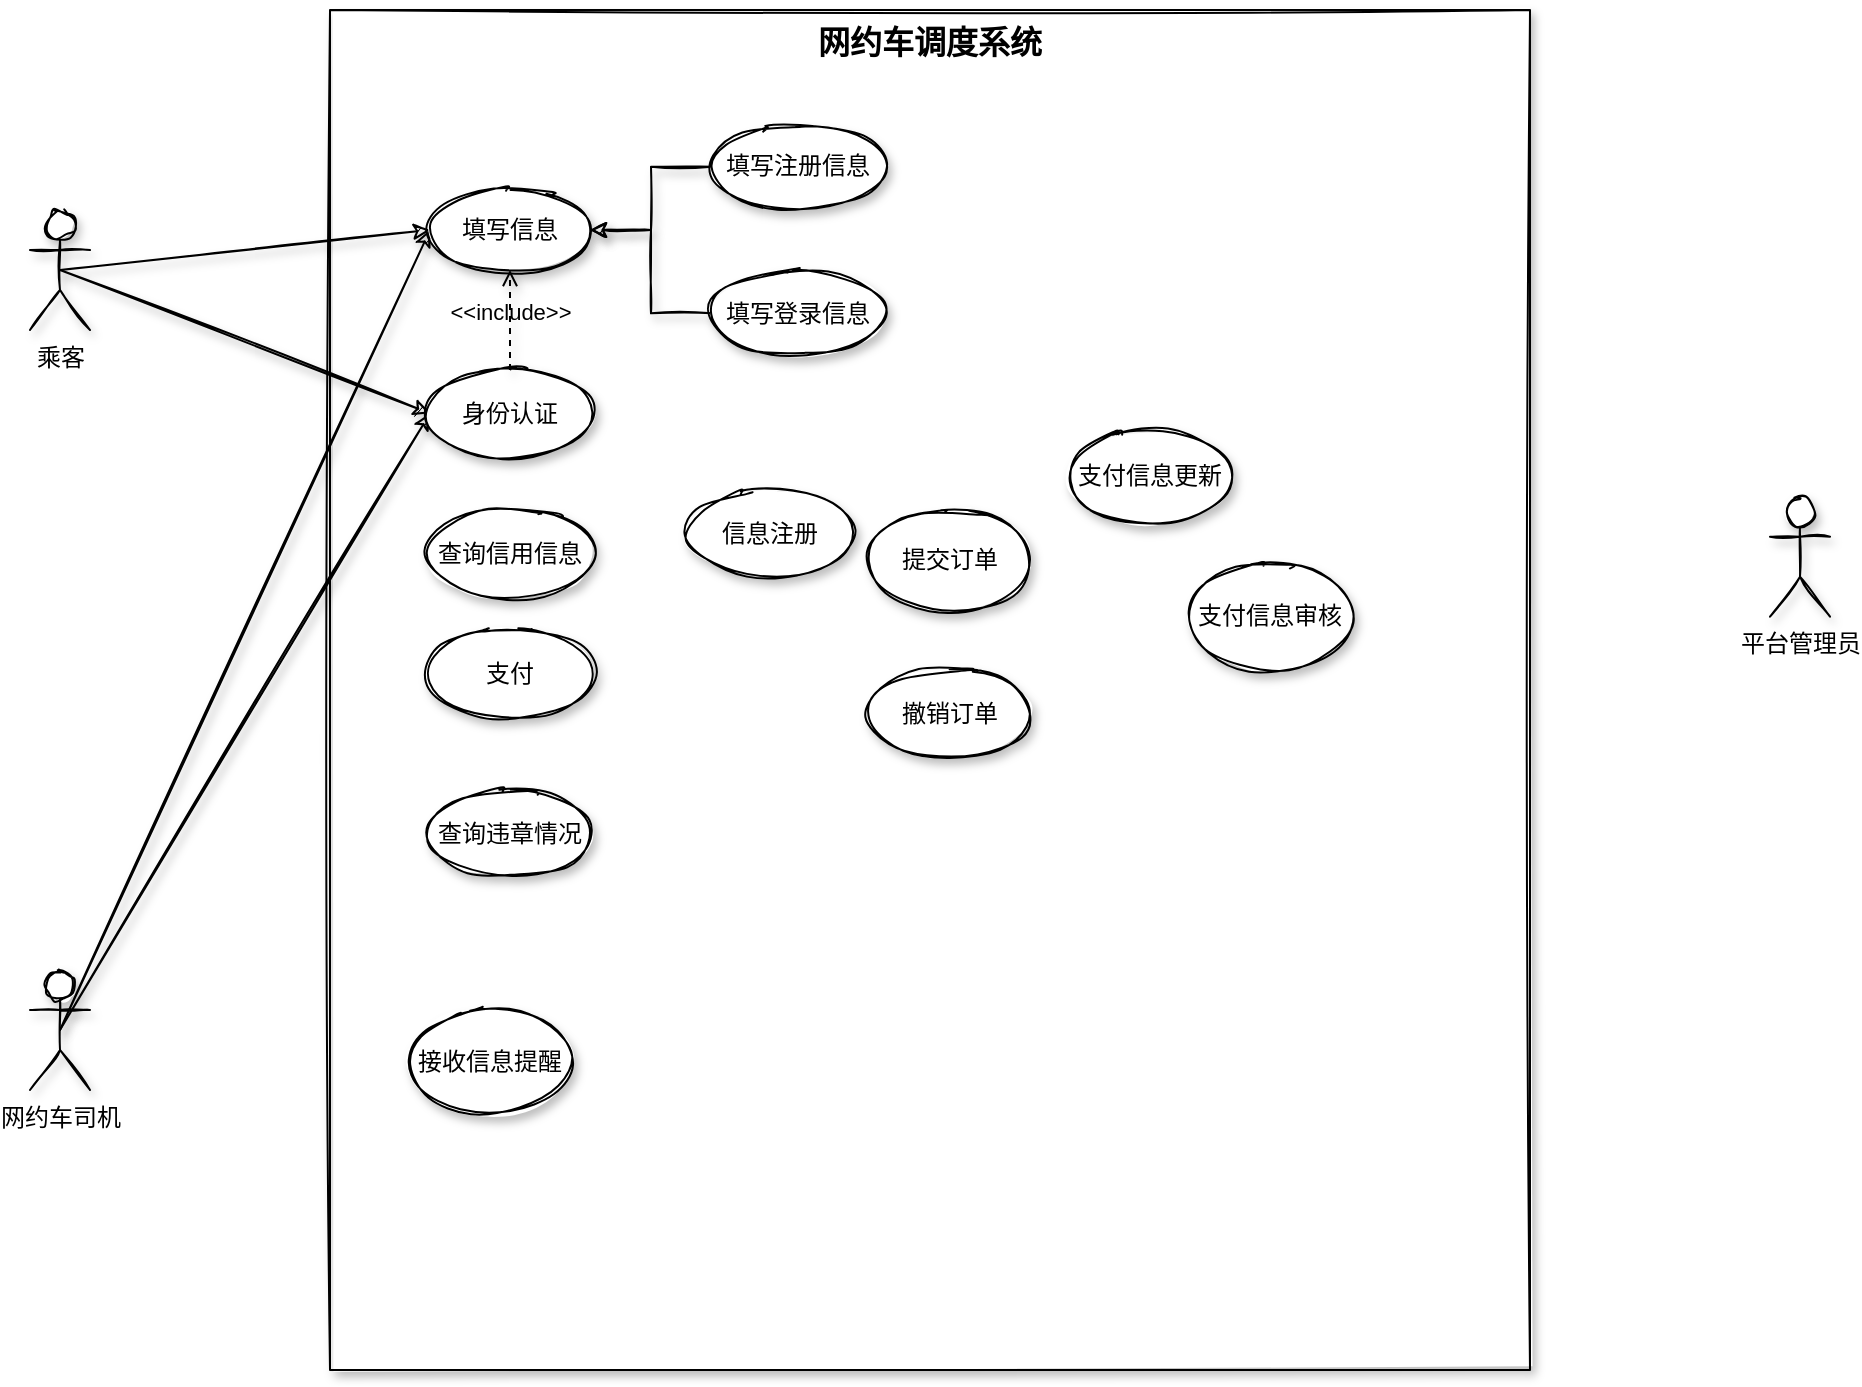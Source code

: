 <mxfile version="14.7.7" type="github">
  <diagram id="hailvvMEt1VKKTRzGtRh" name="第 1 页">
    <mxGraphModel dx="1650" dy="912" grid="1" gridSize="10" guides="1" tooltips="1" connect="1" arrows="1" fold="1" page="1" pageScale="1" pageWidth="827" pageHeight="1169" math="0" shadow="0">
      <root>
        <mxCell id="0" />
        <mxCell id="1" parent="0" />
        <mxCell id="O3wIRJ_P1ds1mv97xc4H-4" value="&lt;b&gt;&lt;font style=&quot;font-size: 16px&quot;&gt;网约车调度系统&lt;/font&gt;&lt;/b&gt;" style="rounded=0;whiteSpace=wrap;html=1;shadow=1;sketch=1;labelPosition=center;verticalLabelPosition=middle;align=center;verticalAlign=top;" vertex="1" parent="1">
          <mxGeometry x="180" y="60" width="600" height="680" as="geometry" />
        </mxCell>
        <mxCell id="O3wIRJ_P1ds1mv97xc4H-17" style="sketch=1;orthogonalLoop=1;jettySize=auto;html=1;exitX=0.5;exitY=0.5;exitDx=0;exitDy=0;exitPerimeter=0;entryX=0;entryY=0.5;entryDx=0;entryDy=0;shadow=1;rounded=0;" edge="1" parent="1" source="8xGyphlLj49BUks5kIn6-1" target="O3wIRJ_P1ds1mv97xc4H-16">
          <mxGeometry relative="1" as="geometry" />
        </mxCell>
        <mxCell id="O3wIRJ_P1ds1mv97xc4H-24" style="rounded=0;sketch=1;orthogonalLoop=1;jettySize=auto;html=1;exitX=0.5;exitY=0.5;exitDx=0;exitDy=0;exitPerimeter=0;entryX=0;entryY=0.5;entryDx=0;entryDy=0;shadow=1;strokeColor=#000000;" edge="1" parent="1" source="8xGyphlLj49BUks5kIn6-1" target="O3wIRJ_P1ds1mv97xc4H-7">
          <mxGeometry relative="1" as="geometry" />
        </mxCell>
        <mxCell id="8xGyphlLj49BUks5kIn6-1" value="乘客" style="shape=umlActor;verticalLabelPosition=bottom;verticalAlign=top;html=1;sketch=1;rounded=1;shadow=1;" parent="1" vertex="1">
          <mxGeometry x="30" y="160" width="30" height="60" as="geometry" />
        </mxCell>
        <mxCell id="O3wIRJ_P1ds1mv97xc4H-25" style="edgeStyle=none;rounded=0;sketch=1;orthogonalLoop=1;jettySize=auto;html=1;exitX=0.5;exitY=0.5;exitDx=0;exitDy=0;exitPerimeter=0;entryX=0;entryY=0.5;entryDx=0;entryDy=0;shadow=1;strokeColor=#000000;" edge="1" parent="1" source="8xGyphlLj49BUks5kIn6-4" target="O3wIRJ_P1ds1mv97xc4H-16">
          <mxGeometry relative="1" as="geometry" />
        </mxCell>
        <mxCell id="O3wIRJ_P1ds1mv97xc4H-26" style="edgeStyle=none;rounded=0;sketch=1;orthogonalLoop=1;jettySize=auto;html=1;exitX=0.5;exitY=0.5;exitDx=0;exitDy=0;exitPerimeter=0;entryX=0;entryY=0.5;entryDx=0;entryDy=0;shadow=1;strokeColor=#000000;" edge="1" parent="1" source="8xGyphlLj49BUks5kIn6-4" target="O3wIRJ_P1ds1mv97xc4H-7">
          <mxGeometry relative="1" as="geometry" />
        </mxCell>
        <mxCell id="8xGyphlLj49BUks5kIn6-4" value="网约车司机" style="shape=umlActor;verticalLabelPosition=bottom;verticalAlign=top;html=1;sketch=1;rounded=1;shadow=1;" parent="1" vertex="1">
          <mxGeometry x="30" y="540" width="30" height="60" as="geometry" />
        </mxCell>
        <mxCell id="8xGyphlLj49BUks5kIn6-5" value="平台管理员" style="shape=umlActor;verticalLabelPosition=bottom;verticalAlign=top;html=1;sketch=1;rounded=1;shadow=1;" parent="1" vertex="1">
          <mxGeometry x="900" y="303.34" width="30" height="60" as="geometry" />
        </mxCell>
        <mxCell id="O3wIRJ_P1ds1mv97xc4H-3" value="信息注册" style="ellipse;whiteSpace=wrap;html=1;rounded=1;shadow=1;sketch=1;" vertex="1" parent="1">
          <mxGeometry x="360" y="300" width="80" height="43.33" as="geometry" />
        </mxCell>
        <mxCell id="O3wIRJ_P1ds1mv97xc4H-7" value="身份认证" style="ellipse;whiteSpace=wrap;html=1;rounded=1;shadow=1;sketch=1;" vertex="1" parent="1">
          <mxGeometry x="230" y="240" width="80" height="43.33" as="geometry" />
        </mxCell>
        <mxCell id="O3wIRJ_P1ds1mv97xc4H-8" value="查询信用信息" style="ellipse;whiteSpace=wrap;html=1;rounded=1;shadow=1;sketch=1;" vertex="1" parent="1">
          <mxGeometry x="230" y="310" width="80" height="43.33" as="geometry" />
        </mxCell>
        <mxCell id="O3wIRJ_P1ds1mv97xc4H-9" value="支付" style="ellipse;whiteSpace=wrap;html=1;rounded=1;shadow=1;sketch=1;" vertex="1" parent="1">
          <mxGeometry x="230" y="370" width="80" height="43.33" as="geometry" />
        </mxCell>
        <mxCell id="O3wIRJ_P1ds1mv97xc4H-10" value="查询违章情况" style="ellipse;whiteSpace=wrap;html=1;rounded=1;shadow=1;sketch=1;" vertex="1" parent="1">
          <mxGeometry x="230" y="450" width="80" height="43.33" as="geometry" />
        </mxCell>
        <mxCell id="O3wIRJ_P1ds1mv97xc4H-11" value="支付信息审核" style="ellipse;whiteSpace=wrap;html=1;rounded=1;shadow=1;sketch=1;" vertex="1" parent="1">
          <mxGeometry x="610" y="336.67" width="80" height="53.33" as="geometry" />
        </mxCell>
        <mxCell id="O3wIRJ_P1ds1mv97xc4H-12" value="支付信息更新" style="ellipse;whiteSpace=wrap;html=1;rounded=1;shadow=1;sketch=1;" vertex="1" parent="1">
          <mxGeometry x="550" y="270" width="80" height="46.66" as="geometry" />
        </mxCell>
        <mxCell id="O3wIRJ_P1ds1mv97xc4H-13" value="提交订单" style="ellipse;whiteSpace=wrap;html=1;rounded=1;shadow=1;sketch=1;" vertex="1" parent="1">
          <mxGeometry x="450" y="310" width="80" height="50" as="geometry" />
        </mxCell>
        <mxCell id="O3wIRJ_P1ds1mv97xc4H-14" value="撤销订单" style="ellipse;whiteSpace=wrap;html=1;rounded=1;shadow=1;sketch=1;" vertex="1" parent="1">
          <mxGeometry x="450" y="390" width="80" height="43.33" as="geometry" />
        </mxCell>
        <mxCell id="O3wIRJ_P1ds1mv97xc4H-15" value="接收信息提醒" style="ellipse;whiteSpace=wrap;html=1;rounded=1;shadow=1;sketch=1;" vertex="1" parent="1">
          <mxGeometry x="220" y="560" width="80" height="51.33" as="geometry" />
        </mxCell>
        <mxCell id="O3wIRJ_P1ds1mv97xc4H-16" value="填写信息" style="ellipse;whiteSpace=wrap;html=1;rounded=1;shadow=1;sketch=1;" vertex="1" parent="1">
          <mxGeometry x="230" y="150" width="80" height="40" as="geometry" />
        </mxCell>
        <mxCell id="O3wIRJ_P1ds1mv97xc4H-23" style="edgeStyle=orthogonalEdgeStyle;rounded=0;sketch=1;orthogonalLoop=1;jettySize=auto;elbow=vertical;html=1;entryX=1;entryY=0.5;entryDx=0;entryDy=0;shadow=1;strokeColor=#000000;" edge="1" parent="1" source="O3wIRJ_P1ds1mv97xc4H-18" target="O3wIRJ_P1ds1mv97xc4H-16">
          <mxGeometry relative="1" as="geometry" />
        </mxCell>
        <mxCell id="O3wIRJ_P1ds1mv97xc4H-18" value="填写注册信息" style="ellipse;whiteSpace=wrap;html=1;rounded=1;shadow=1;sketch=1;" vertex="1" parent="1">
          <mxGeometry x="371" y="116.67" width="86" height="43.33" as="geometry" />
        </mxCell>
        <mxCell id="O3wIRJ_P1ds1mv97xc4H-21" style="edgeStyle=elbowEdgeStyle;rounded=0;sketch=1;orthogonalLoop=1;jettySize=auto;html=1;shadow=1;strokeColor=#000000;elbow=vertical;" edge="1" parent="1" source="O3wIRJ_P1ds1mv97xc4H-19" target="O3wIRJ_P1ds1mv97xc4H-16">
          <mxGeometry relative="1" as="geometry" />
        </mxCell>
        <mxCell id="O3wIRJ_P1ds1mv97xc4H-19" value="填写登录信息" style="ellipse;whiteSpace=wrap;html=1;rounded=1;shadow=1;sketch=1;" vertex="1" parent="1">
          <mxGeometry x="371" y="190.0" width="86" height="43.33" as="geometry" />
        </mxCell>
        <mxCell id="O3wIRJ_P1ds1mv97xc4H-27" value="&amp;lt;&amp;lt;include&amp;gt;&amp;gt;" style="html=1;verticalAlign=bottom;labelBackgroundColor=none;endArrow=open;endFill=0;dashed=1;shadow=1;strokeColor=#000000;exitX=0.5;exitY=0;exitDx=0;exitDy=0;entryX=0.5;entryY=1;entryDx=0;entryDy=0;" edge="1" parent="1" source="O3wIRJ_P1ds1mv97xc4H-7" target="O3wIRJ_P1ds1mv97xc4H-16">
          <mxGeometry x="-0.2" width="160" relative="1" as="geometry">
            <mxPoint x="320" y="260.95" as="sourcePoint" />
            <mxPoint x="480" y="260.95" as="targetPoint" />
            <mxPoint as="offset" />
          </mxGeometry>
        </mxCell>
      </root>
    </mxGraphModel>
  </diagram>
</mxfile>
